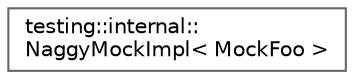 digraph "Graphical Class Hierarchy"
{
 // LATEX_PDF_SIZE
  bgcolor="transparent";
  edge [fontname=Helvetica,fontsize=10,labelfontname=Helvetica,labelfontsize=10];
  node [fontname=Helvetica,fontsize=10,shape=box,height=0.2,width=0.4];
  rankdir="LR";
  Node0 [id="Node000000",label="testing::internal::\lNaggyMockImpl\< MockFoo \>",height=0.2,width=0.4,color="grey40", fillcolor="white", style="filled",URL="$classtesting_1_1internal_1_1NaggyMockImpl.html",tooltip=" "];
}

